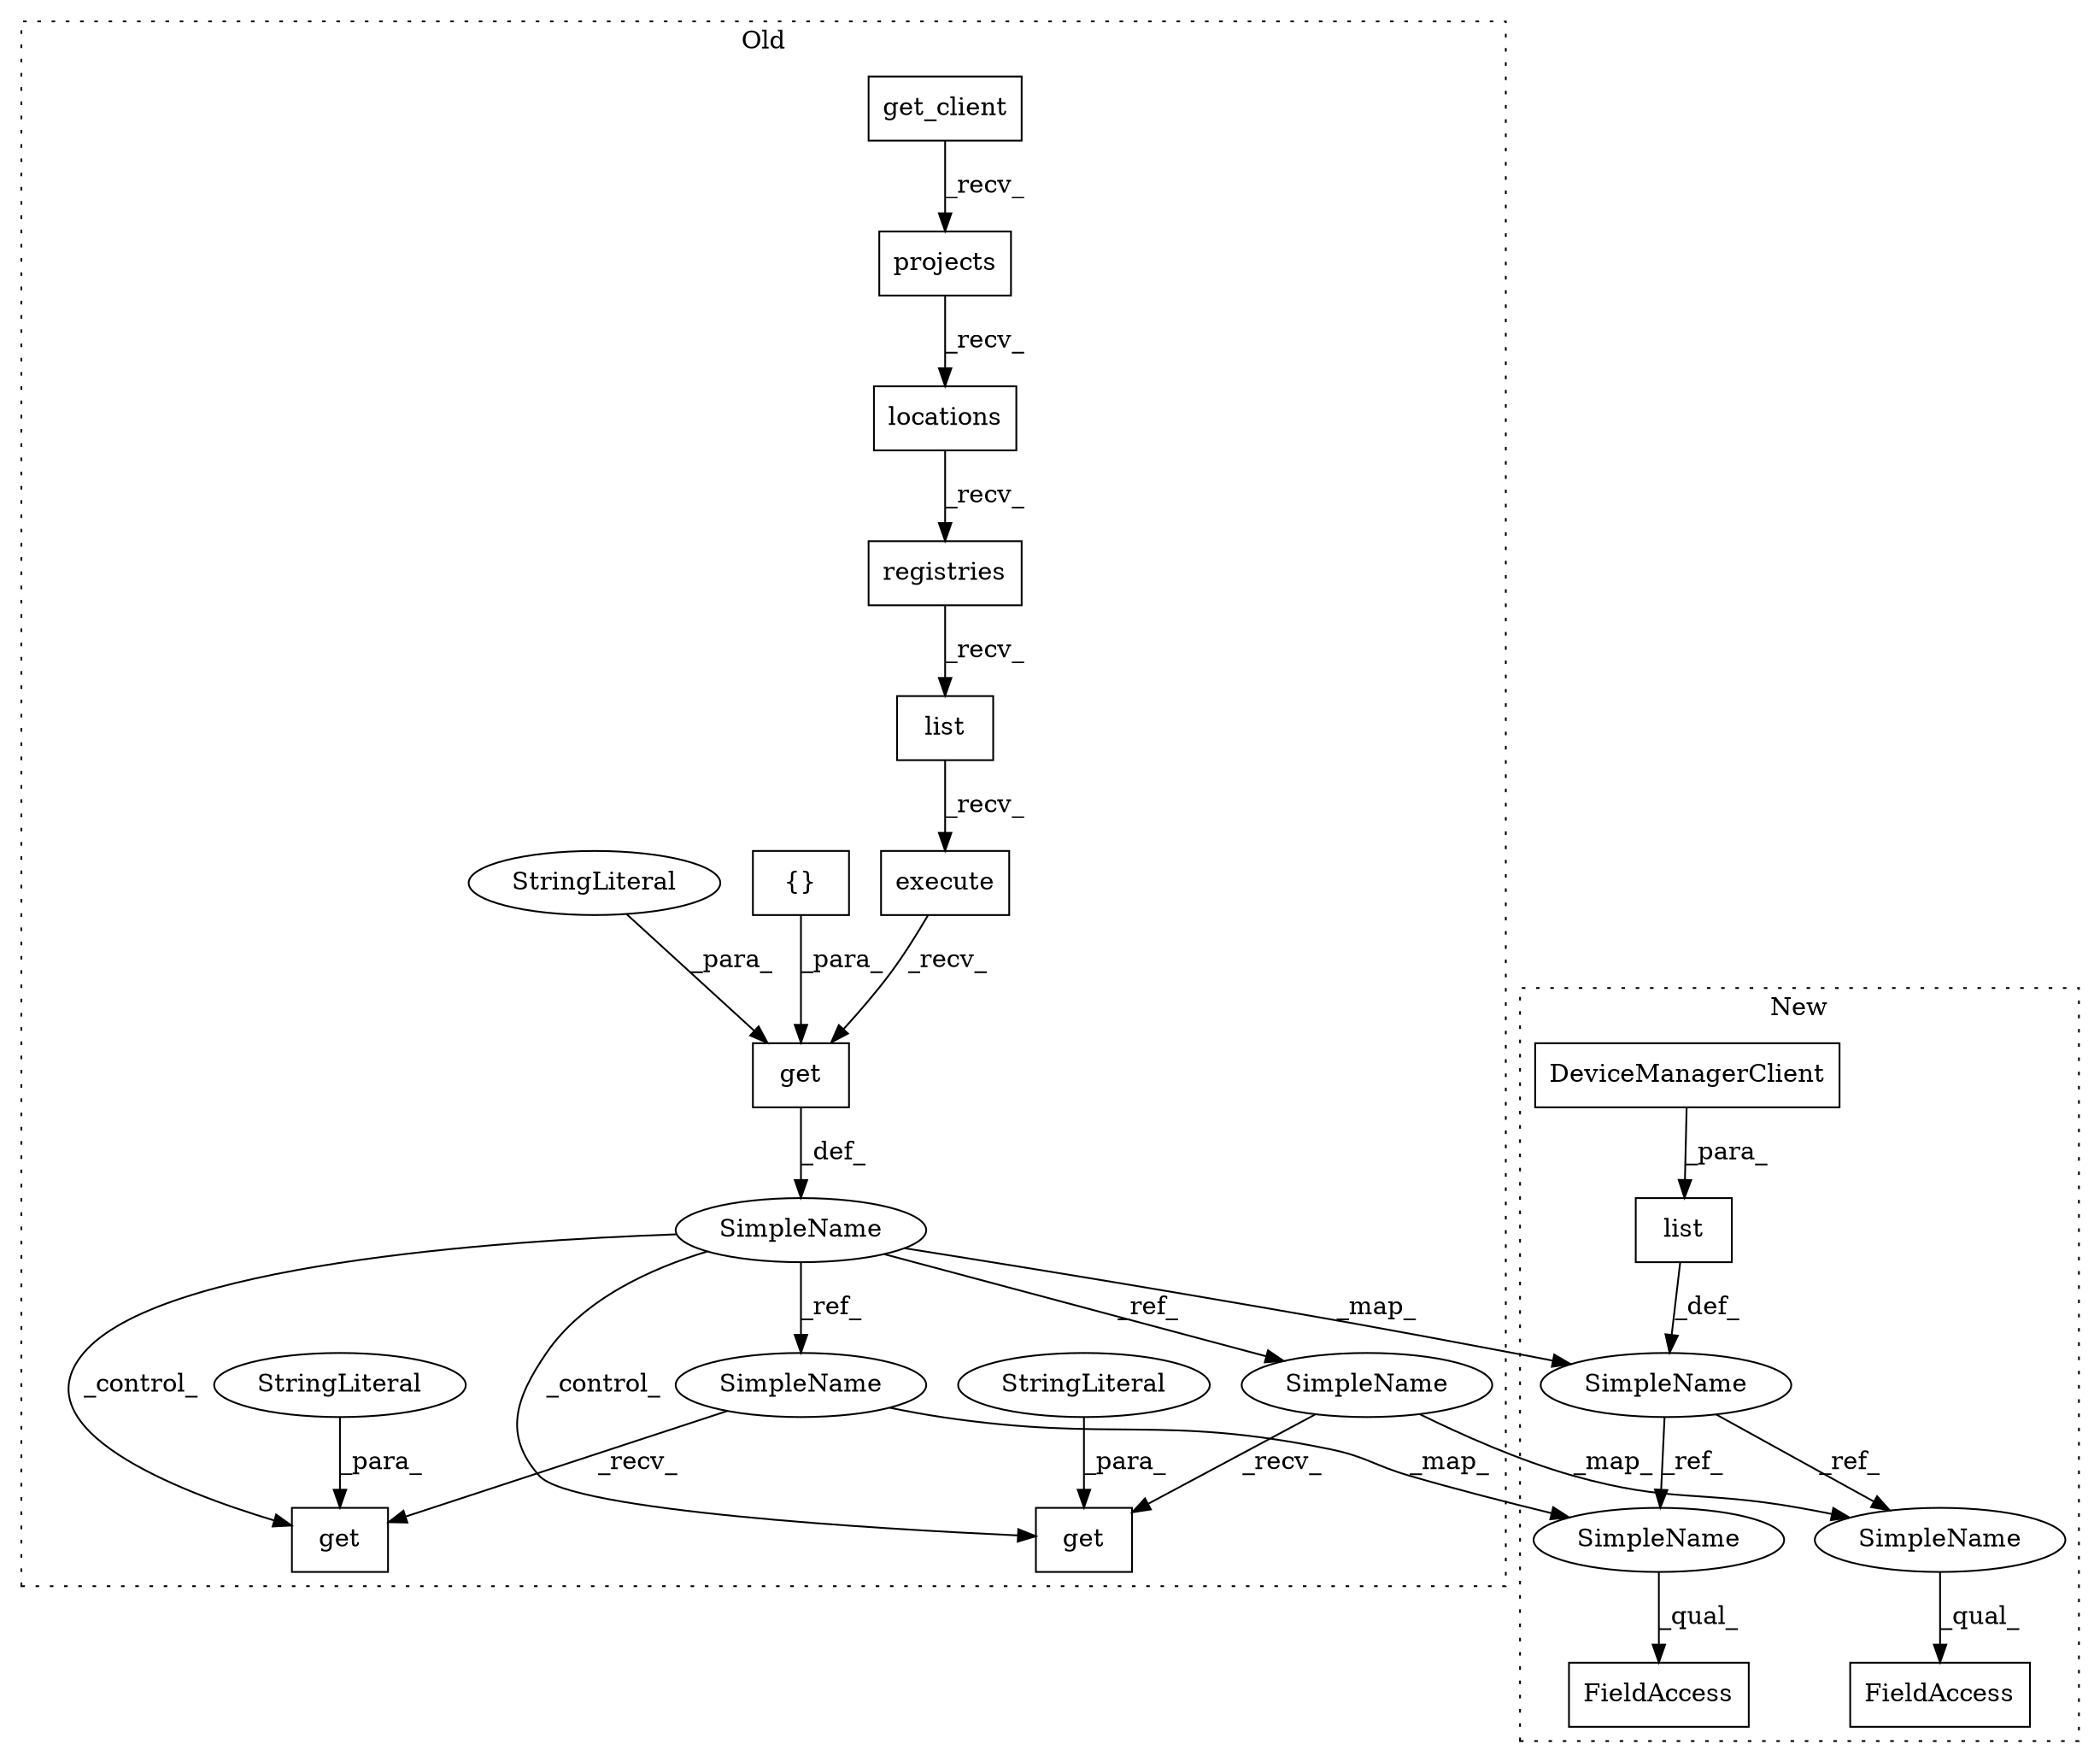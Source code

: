 digraph G {
subgraph cluster0 {
1 [label="get_client" a="32" s="9172,9203" l="11,1" shape="box"];
3 [label="projects" a="32" s="9228" l="10" shape="box"];
4 [label="registries" a="32" s="9251" l="12" shape="box"];
5 [label="list" a="32" s="9264,9282" l="5,1" shape="box"];
6 [label="execute" a="32" s="9284" l="9" shape="box"];
8 [label="get" a="32" s="9485,9495" l="4,1" shape="box"];
9 [label="SimpleName" a="42" s="9392" l="8" shape="ellipse"];
11 [label="get" a="32" s="9294,9328" l="4,1" shape="box"];
12 [label="{}" a="4" s="9326" l="2" shape="box"];
13 [label="StringLiteral" a="45" s="9489" l="6" shape="ellipse"];
14 [label="StringLiteral" a="45" s="9298" l="18" shape="ellipse"];
16 [label="locations" a="32" s="9239" l="11" shape="box"];
18 [label="get" a="32" s="9466,9474" l="4,1" shape="box"];
19 [label="StringLiteral" a="45" s="9470" l="4" shape="ellipse"];
20 [label="SimpleName" a="42" s="9476" l="8" shape="ellipse"];
21 [label="SimpleName" a="42" s="9457" l="8" shape="ellipse"];
label = "Old";
style="dotted";
}
subgraph cluster1 {
2 [label="list" a="32" s="9307,9349" l="5,1" shape="box"];
7 [label="FieldAccess" a="22" s="9490" l="13" shape="box"];
10 [label="SimpleName" a="42" s="9413" l="8" shape="ellipse"];
15 [label="DeviceManagerClient" a="32" s="9211" l="21" shape="box"];
17 [label="FieldAccess" a="22" s="9478" l="11" shape="box"];
22 [label="SimpleName" a="42" s="9490" l="8" shape="ellipse"];
23 [label="SimpleName" a="42" s="9478" l="8" shape="ellipse"];
label = "New";
style="dotted";
}
1 -> 3 [label="_recv_"];
2 -> 10 [label="_def_"];
3 -> 16 [label="_recv_"];
4 -> 5 [label="_recv_"];
5 -> 6 [label="_recv_"];
6 -> 11 [label="_recv_"];
9 -> 20 [label="_ref_"];
9 -> 10 [label="_map_"];
9 -> 18 [label="_control_"];
9 -> 21 [label="_ref_"];
9 -> 8 [label="_control_"];
10 -> 23 [label="_ref_"];
10 -> 22 [label="_ref_"];
11 -> 9 [label="_def_"];
12 -> 11 [label="_para_"];
13 -> 8 [label="_para_"];
14 -> 11 [label="_para_"];
15 -> 2 [label="_para_"];
16 -> 4 [label="_recv_"];
19 -> 18 [label="_para_"];
20 -> 8 [label="_recv_"];
20 -> 23 [label="_map_"];
21 -> 22 [label="_map_"];
21 -> 18 [label="_recv_"];
22 -> 7 [label="_qual_"];
23 -> 17 [label="_qual_"];
}